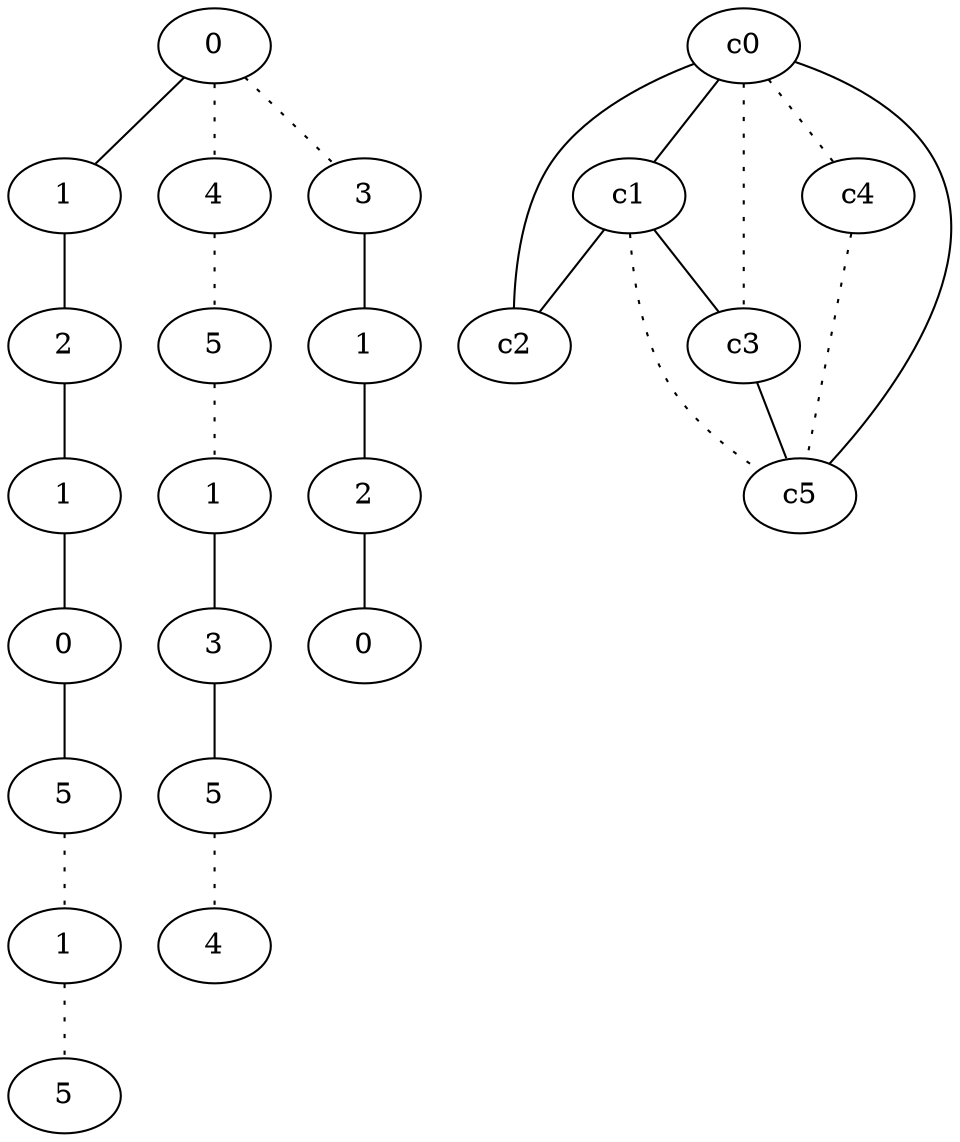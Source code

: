 graph {
a0[label=0];
a1[label=1];
a2[label=2];
a3[label=1];
a4[label=0];
a5[label=5];
a6[label=1];
a7[label=5];
a8[label=4];
a9[label=5];
a10[label=1];
a11[label=3];
a12[label=5];
a13[label=4];
a14[label=3];
a15[label=1];
a16[label=2];
a17[label=0];
a0 -- a1;
a0 -- a8 [style=dotted];
a0 -- a14 [style=dotted];
a1 -- a2;
a2 -- a3;
a3 -- a4;
a4 -- a5;
a5 -- a6 [style=dotted];
a6 -- a7 [style=dotted];
a8 -- a9 [style=dotted];
a9 -- a10 [style=dotted];
a10 -- a11;
a11 -- a12;
a12 -- a13 [style=dotted];
a14 -- a15;
a15 -- a16;
a16 -- a17;
c0 -- c1;
c0 -- c2;
c0 -- c3 [style=dotted];
c0 -- c4 [style=dotted];
c0 -- c5;
c1 -- c2;
c1 -- c3;
c1 -- c5 [style=dotted];
c3 -- c5;
c4 -- c5 [style=dotted];
}
